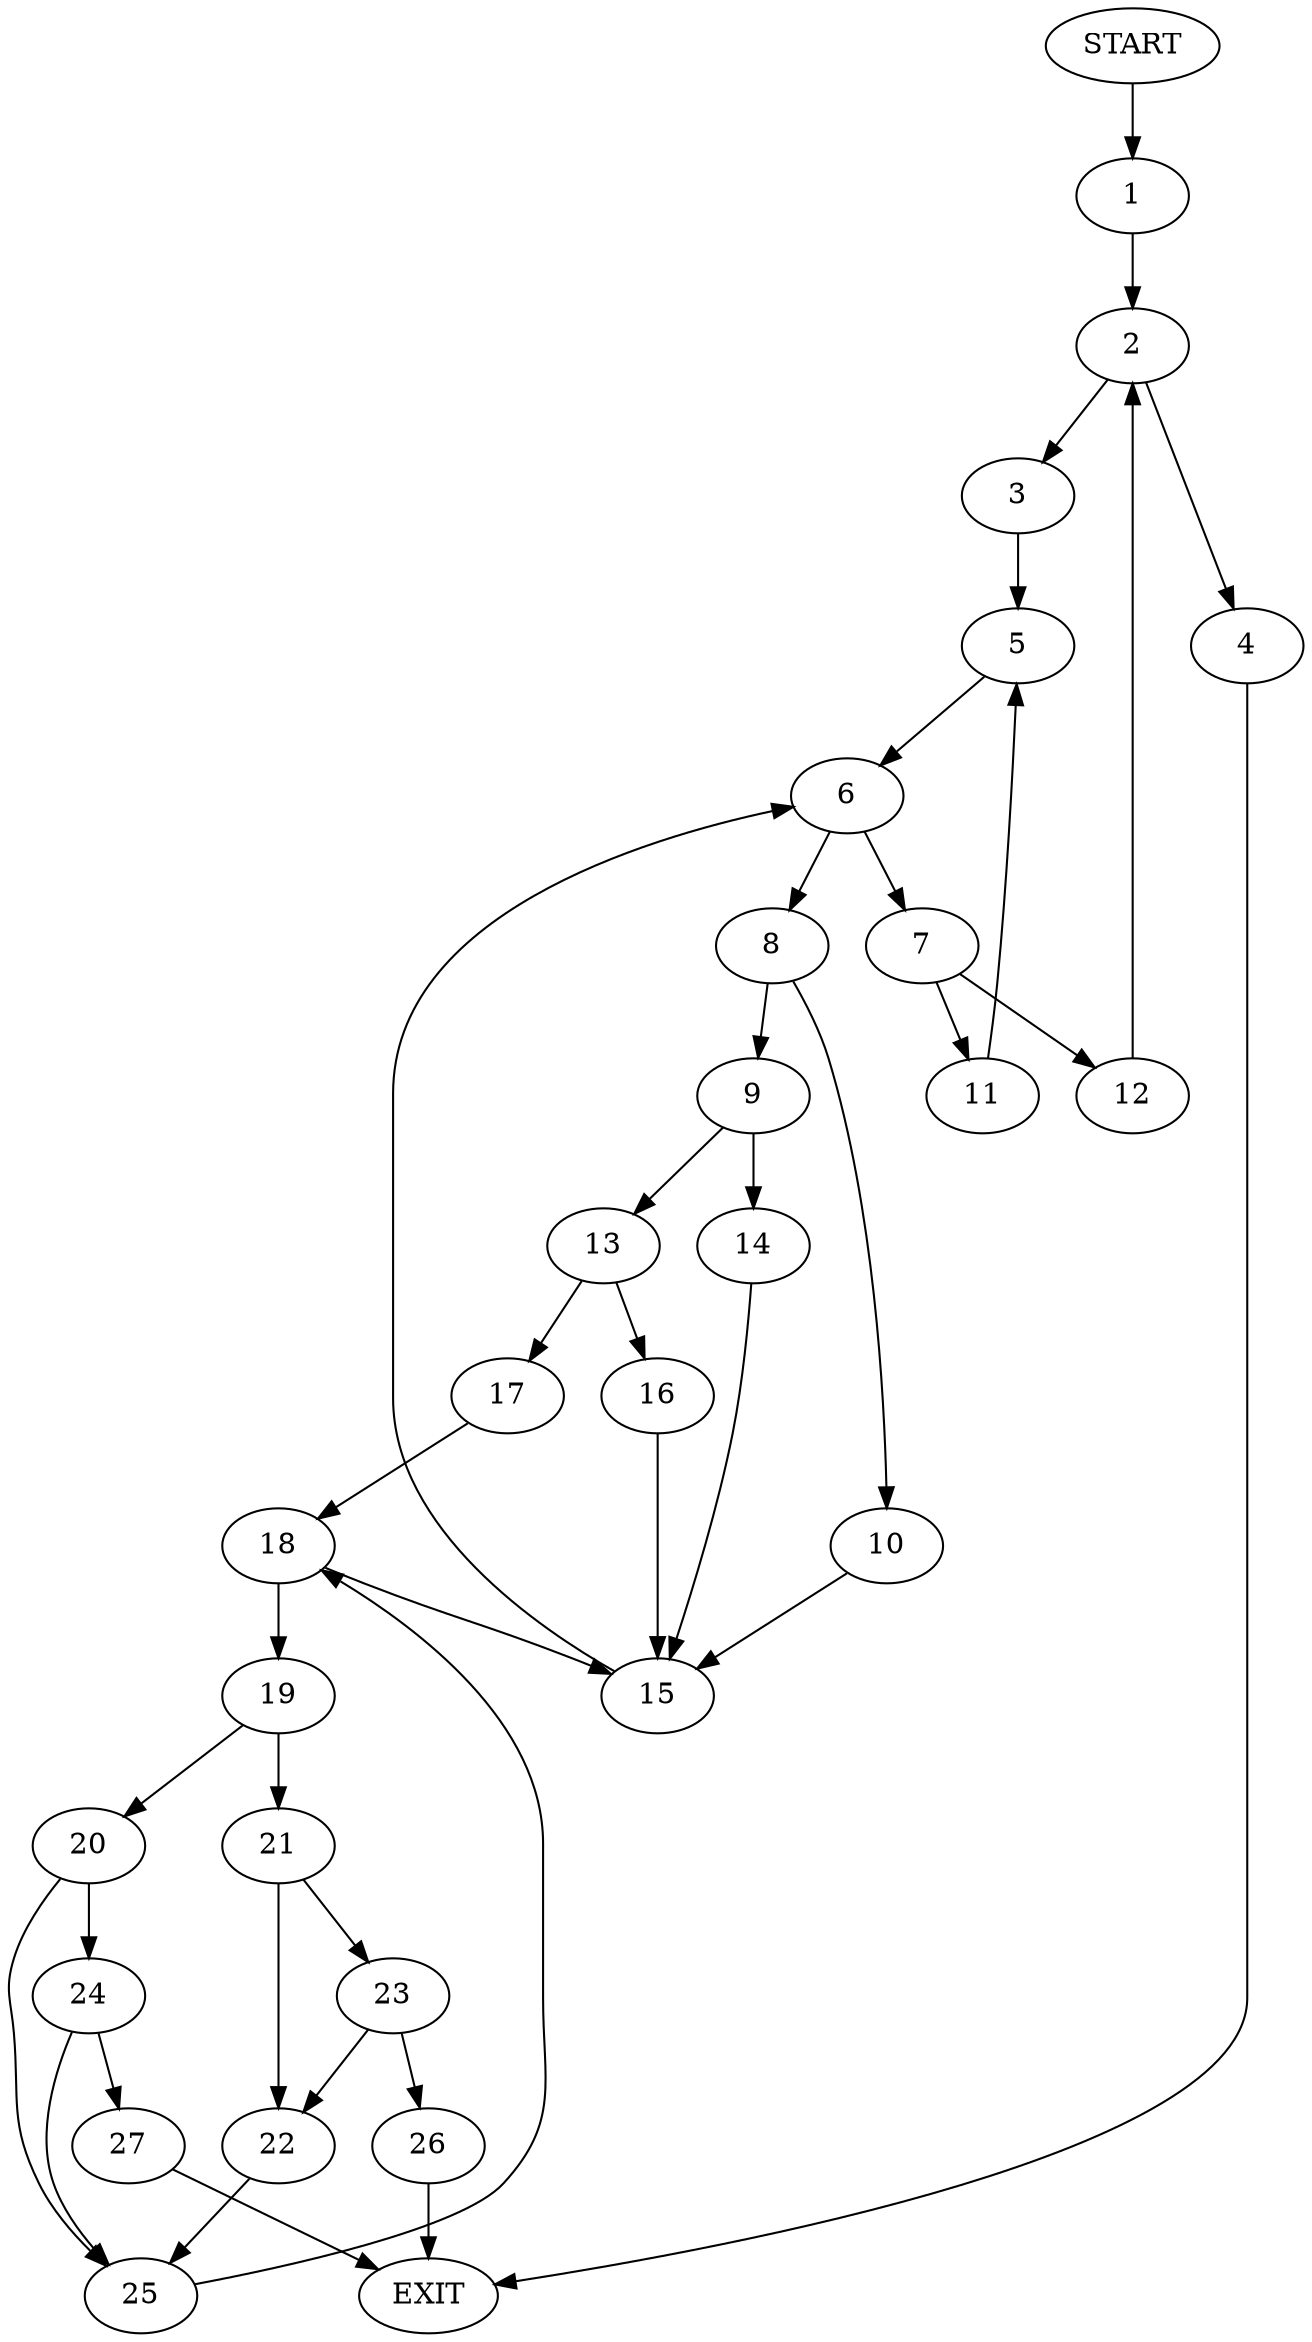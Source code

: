 digraph {
0 [label="START"]
28 [label="EXIT"]
0 -> 1
1 -> 2
2 -> 3
2 -> 4
3 -> 5
4 -> 28
5 -> 6
6 -> 7
6 -> 8
8 -> 9
8 -> 10
7 -> 11
7 -> 12
9 -> 13
9 -> 14
10 -> 15
15 -> 6
14 -> 15
13 -> 16
13 -> 17
16 -> 15
17 -> 18
18 -> 15
18 -> 19
19 -> 20
19 -> 21
21 -> 22
21 -> 23
20 -> 24
20 -> 25
23 -> 26
23 -> 22
22 -> 25
26 -> 28
25 -> 18
24 -> 25
24 -> 27
27 -> 28
11 -> 5
12 -> 2
}
